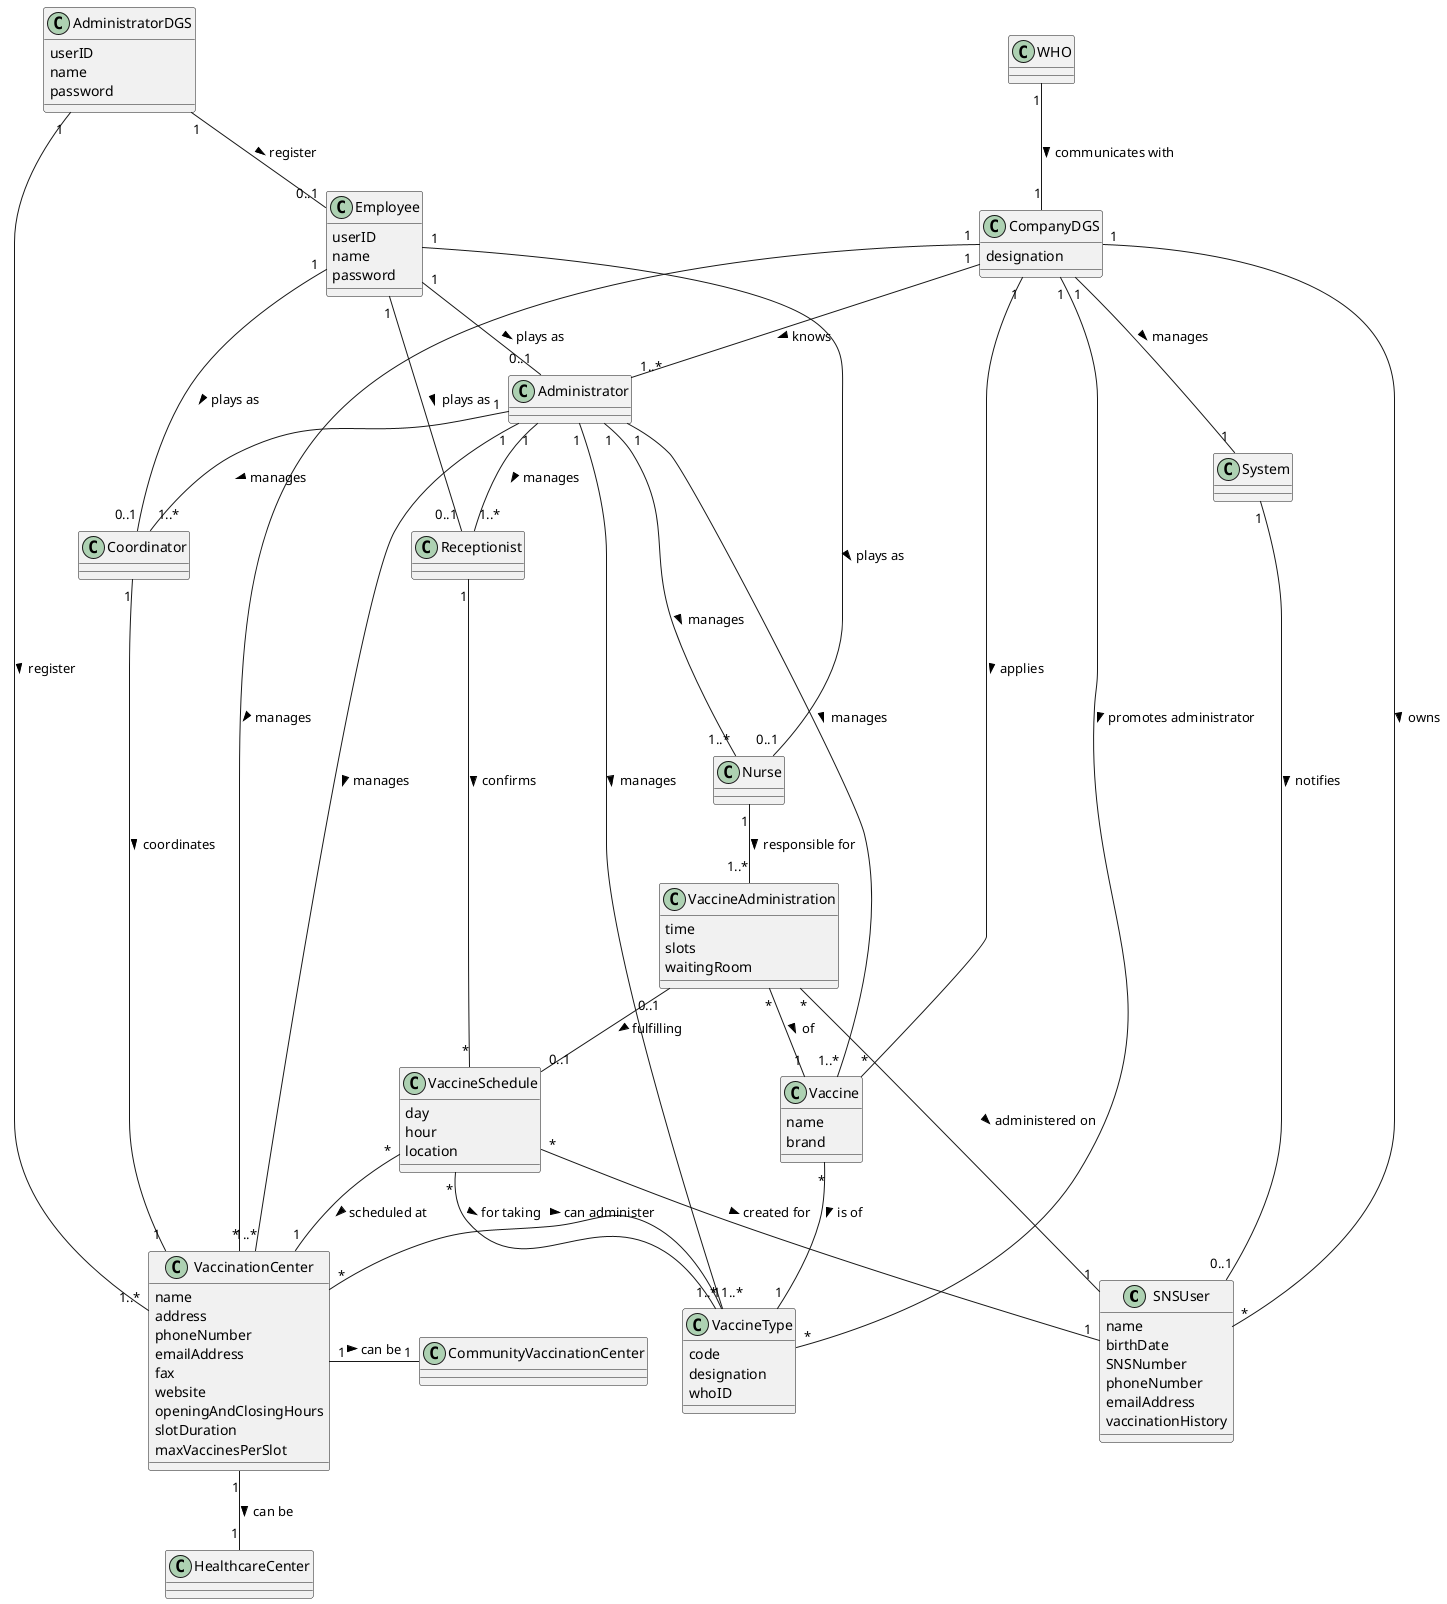 @startuml
'https://plantuml.com/class-diagram

class SNSUser{
  name
  birthDate
  SNSNumber
  phoneNumber
  emailAddress
  vaccinationHistory
}

class Employee{
    userID
    name
    password
}

class Receptionist

class Nurse

class Administrator

class AdministratorDGS{
    userID
    name
    password
}

class Coordinator

class Vaccine{
  name
  brand
}

class VaccineType{
  code
  designation
  whoID
}

class VaccinationCenter{
  name
  address
  phoneNumber
  emailAddress
  fax
  website
  openingAndClosingHours
  slotDuration
  maxVaccinesPerSlot
}

class CommunityVaccinationCenter{
}

class HealthcareCenter{
}

class VaccineAdministration{
  time
  slots
  waitingRoom
}

class VaccineSchedule{
  day
  hour
  location
}

class CompanyDGS{
    designation
}

class System

class WHO

CompanyDGS "1" -- "*" SNSUser: > owns
CompanyDGS "1" -- "*" VaccineType: > promotes administrator
CompanyDGS "1" -- "*" Vaccine: > applies
CompanyDGS "1" ---- "*" VaccinationCenter: > manages
CompanyDGS "1" -- "1..*" Administrator: > knows
CompanyDGS "1" -- "1" System: > manages

WHO "1" -- "1" CompanyDGS: > communicates with

Administrator "1" ---- "1..*" Nurse: > manages
Administrator "1" -- "1..*" Receptionist: > manages
Administrator "1" -- "1..*" Coordinator: > manages
Administrator "1" -- "1..*" Vaccine: > manages
Administrator "1" -- "1..*" VaccineType: > manages
Administrator "1" -- "1..*" VaccinationCenter: > manages

AdministratorDGS "1" -- "1..*" VaccinationCenter: > register
AdministratorDGS "1" -- "0..1" Employee: > register

Employee "1" -- "0..1" Nurse: > plays as
Employee "1" -- "0..1" Receptionist: > plays as
Employee "1" -- "0..1" Coordinator: > plays as
Employee "1" -- "0..1" Administrator: > plays as

Receptionist "1" -- "*" VaccineSchedule: > confirms

Nurse "1" -- "1..*" VaccineAdministration: > responsible for

Coordinator "1" -- "1" VaccinationCenter: > coordinates

Vaccine "*" -- "1" VaccineType: > is of

VaccineSchedule "*" -- "1" VaccineType: > for taking
VaccineSchedule "*" -- "1" SNSUser: > created for
VaccineSchedule "*" -- "1" VaccinationCenter: > scheduled at

VaccineAdministration "*" -- "1" SNSUser: > administered on
VaccineAdministration "*" -- "1" Vaccine: > of
VaccineAdministration "0..1" -- "0..1" VaccineSchedule: > fulfilling

VaccinationCenter "1" -- "1" HealthcareCenter: > can be
VaccinationCenter "1" - "1" CommunityVaccinationCenter: > can be
VaccinationCenter "*" - "1..*" VaccineType: > can administer

System "1" -- "0..1" "SNSUser": > notifies

@enduml